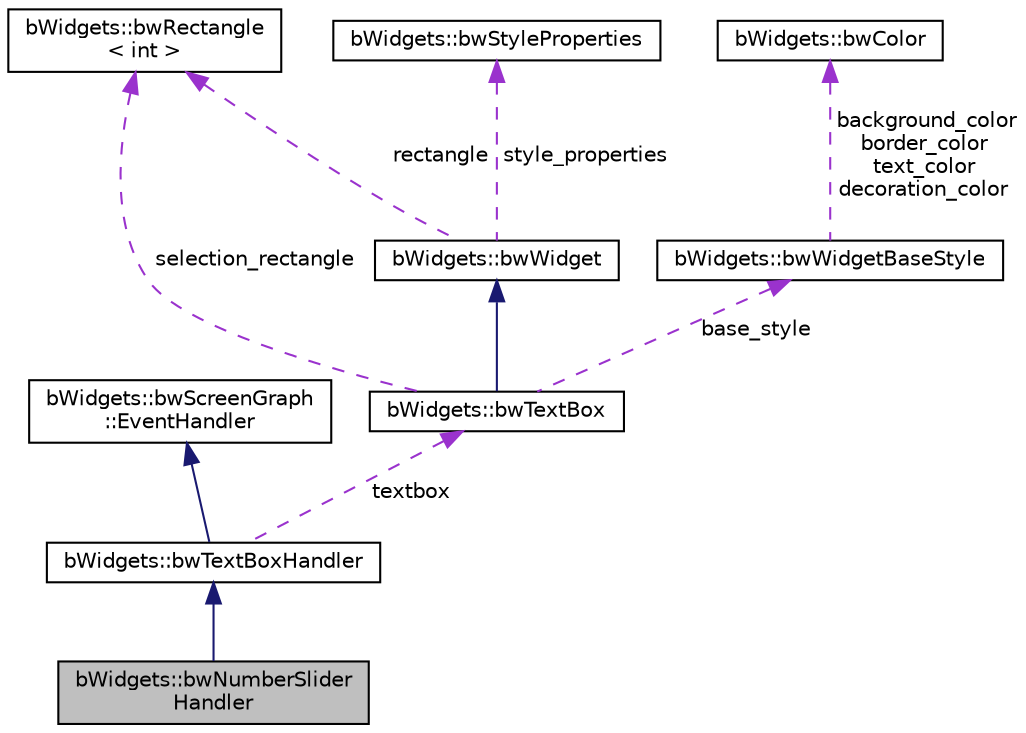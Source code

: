 digraph "bWidgets::bwNumberSliderHandler"
{
 // LATEX_PDF_SIZE
  edge [fontname="Helvetica",fontsize="10",labelfontname="Helvetica",labelfontsize="10"];
  node [fontname="Helvetica",fontsize="10",shape=record];
  Node1 [label="bWidgets::bwNumberSlider\lHandler",height=0.2,width=0.4,color="black", fillcolor="grey75", style="filled", fontcolor="black",tooltip=" "];
  Node2 -> Node1 [dir="back",color="midnightblue",fontsize="10",style="solid",fontname="Helvetica"];
  Node2 [label="bWidgets::bwTextBoxHandler",height=0.2,width=0.4,color="black", fillcolor="white", style="filled",URL="$classbWidgets_1_1bwTextBoxHandler.html",tooltip=" "];
  Node3 -> Node2 [dir="back",color="midnightblue",fontsize="10",style="solid",fontname="Helvetica"];
  Node3 [label="bWidgets::bwScreenGraph\l::EventHandler",height=0.2,width=0.4,color="black", fillcolor="white", style="filled",URL="$classbWidgets_1_1bwScreenGraph_1_1EventHandler.html",tooltip="API for registering and calling event-listeners."];
  Node4 -> Node2 [dir="back",color="darkorchid3",fontsize="10",style="dashed",label=" textbox" ,fontname="Helvetica"];
  Node4 [label="bWidgets::bwTextBox",height=0.2,width=0.4,color="black", fillcolor="white", style="filled",URL="$classbWidgets_1_1bwTextBox.html",tooltip=" "];
  Node5 -> Node4 [dir="back",color="midnightblue",fontsize="10",style="solid",fontname="Helvetica"];
  Node5 [label="bWidgets::bwWidget",height=0.2,width=0.4,color="black", fillcolor="white", style="filled",URL="$classbWidgets_1_1bwWidget.html",tooltip="Abstract base class that all widgets derive from."];
  Node6 -> Node5 [dir="back",color="darkorchid3",fontsize="10",style="dashed",label=" rectangle" ,fontname="Helvetica"];
  Node6 [label="bWidgets::bwRectangle\l\< int \>",height=0.2,width=0.4,color="black", fillcolor="white", style="filled",URL="$classbWidgets_1_1bwRectangle.html",tooltip=" "];
  Node7 -> Node5 [dir="back",color="darkorchid3",fontsize="10",style="dashed",label=" style_properties" ,fontname="Helvetica"];
  Node7 [label="bWidgets::bwStyleProperties",height=0.2,width=0.4,color="black", fillcolor="white", style="filled",URL="$classbWidgets_1_1bwStyleProperties.html",tooltip="Manage a list of properties (bwStyleProperty instances)."];
  Node6 -> Node4 [dir="back",color="darkorchid3",fontsize="10",style="dashed",label=" selection_rectangle" ,fontname="Helvetica"];
  Node8 -> Node4 [dir="back",color="darkorchid3",fontsize="10",style="dashed",label=" base_style" ,fontname="Helvetica"];
  Node8 [label="bWidgets::bwWidgetBaseStyle",height=0.2,width=0.4,color="black", fillcolor="white", style="filled",URL="$classbWidgets_1_1bwWidgetBaseStyle.html",tooltip="Properties for typical widgets with roundbox corners."];
  Node9 -> Node8 [dir="back",color="darkorchid3",fontsize="10",style="dashed",label=" background_color\nborder_color\ntext_color\ndecoration_color" ,fontname="Helvetica"];
  Node9 [label="bWidgets::bwColor",height=0.2,width=0.4,color="black", fillcolor="white", style="filled",URL="$classbWidgets_1_1bwColor.html",tooltip=" "];
}
